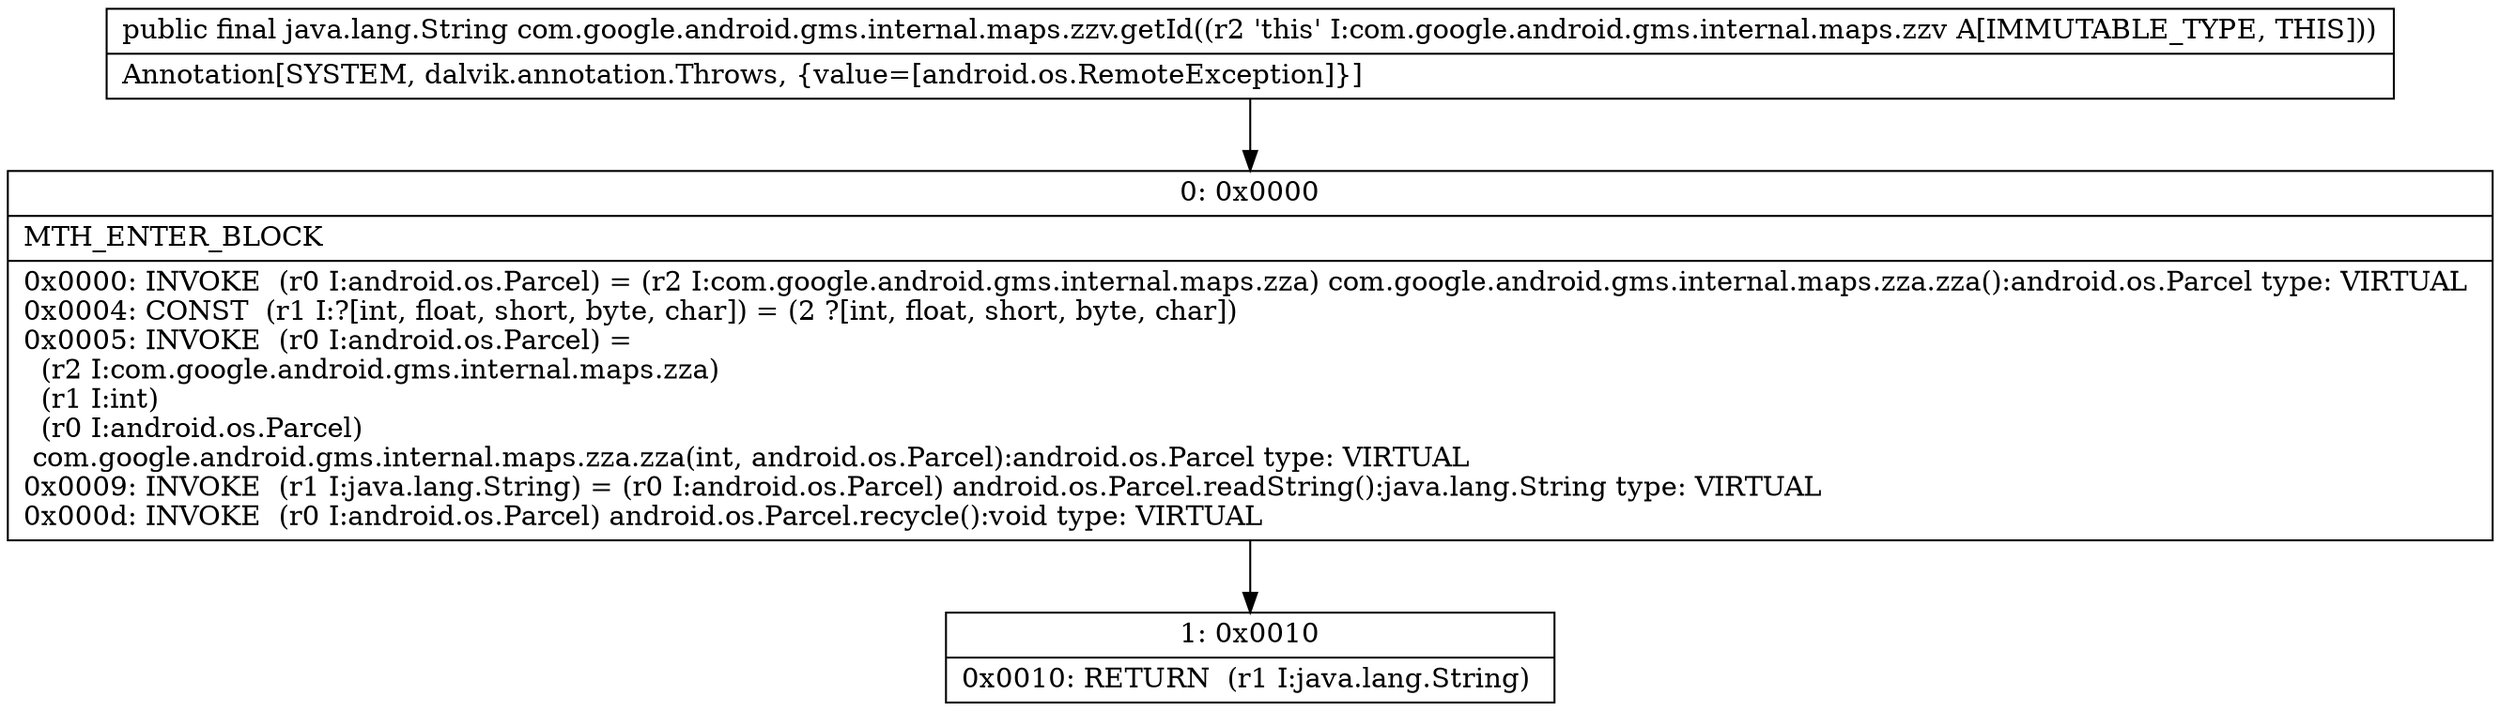 digraph "CFG forcom.google.android.gms.internal.maps.zzv.getId()Ljava\/lang\/String;" {
Node_0 [shape=record,label="{0\:\ 0x0000|MTH_ENTER_BLOCK\l|0x0000: INVOKE  (r0 I:android.os.Parcel) = (r2 I:com.google.android.gms.internal.maps.zza) com.google.android.gms.internal.maps.zza.zza():android.os.Parcel type: VIRTUAL \l0x0004: CONST  (r1 I:?[int, float, short, byte, char]) = (2 ?[int, float, short, byte, char]) \l0x0005: INVOKE  (r0 I:android.os.Parcel) = \l  (r2 I:com.google.android.gms.internal.maps.zza)\l  (r1 I:int)\l  (r0 I:android.os.Parcel)\l com.google.android.gms.internal.maps.zza.zza(int, android.os.Parcel):android.os.Parcel type: VIRTUAL \l0x0009: INVOKE  (r1 I:java.lang.String) = (r0 I:android.os.Parcel) android.os.Parcel.readString():java.lang.String type: VIRTUAL \l0x000d: INVOKE  (r0 I:android.os.Parcel) android.os.Parcel.recycle():void type: VIRTUAL \l}"];
Node_1 [shape=record,label="{1\:\ 0x0010|0x0010: RETURN  (r1 I:java.lang.String) \l}"];
MethodNode[shape=record,label="{public final java.lang.String com.google.android.gms.internal.maps.zzv.getId((r2 'this' I:com.google.android.gms.internal.maps.zzv A[IMMUTABLE_TYPE, THIS]))  | Annotation[SYSTEM, dalvik.annotation.Throws, \{value=[android.os.RemoteException]\}]\l}"];
MethodNode -> Node_0;
Node_0 -> Node_1;
}

